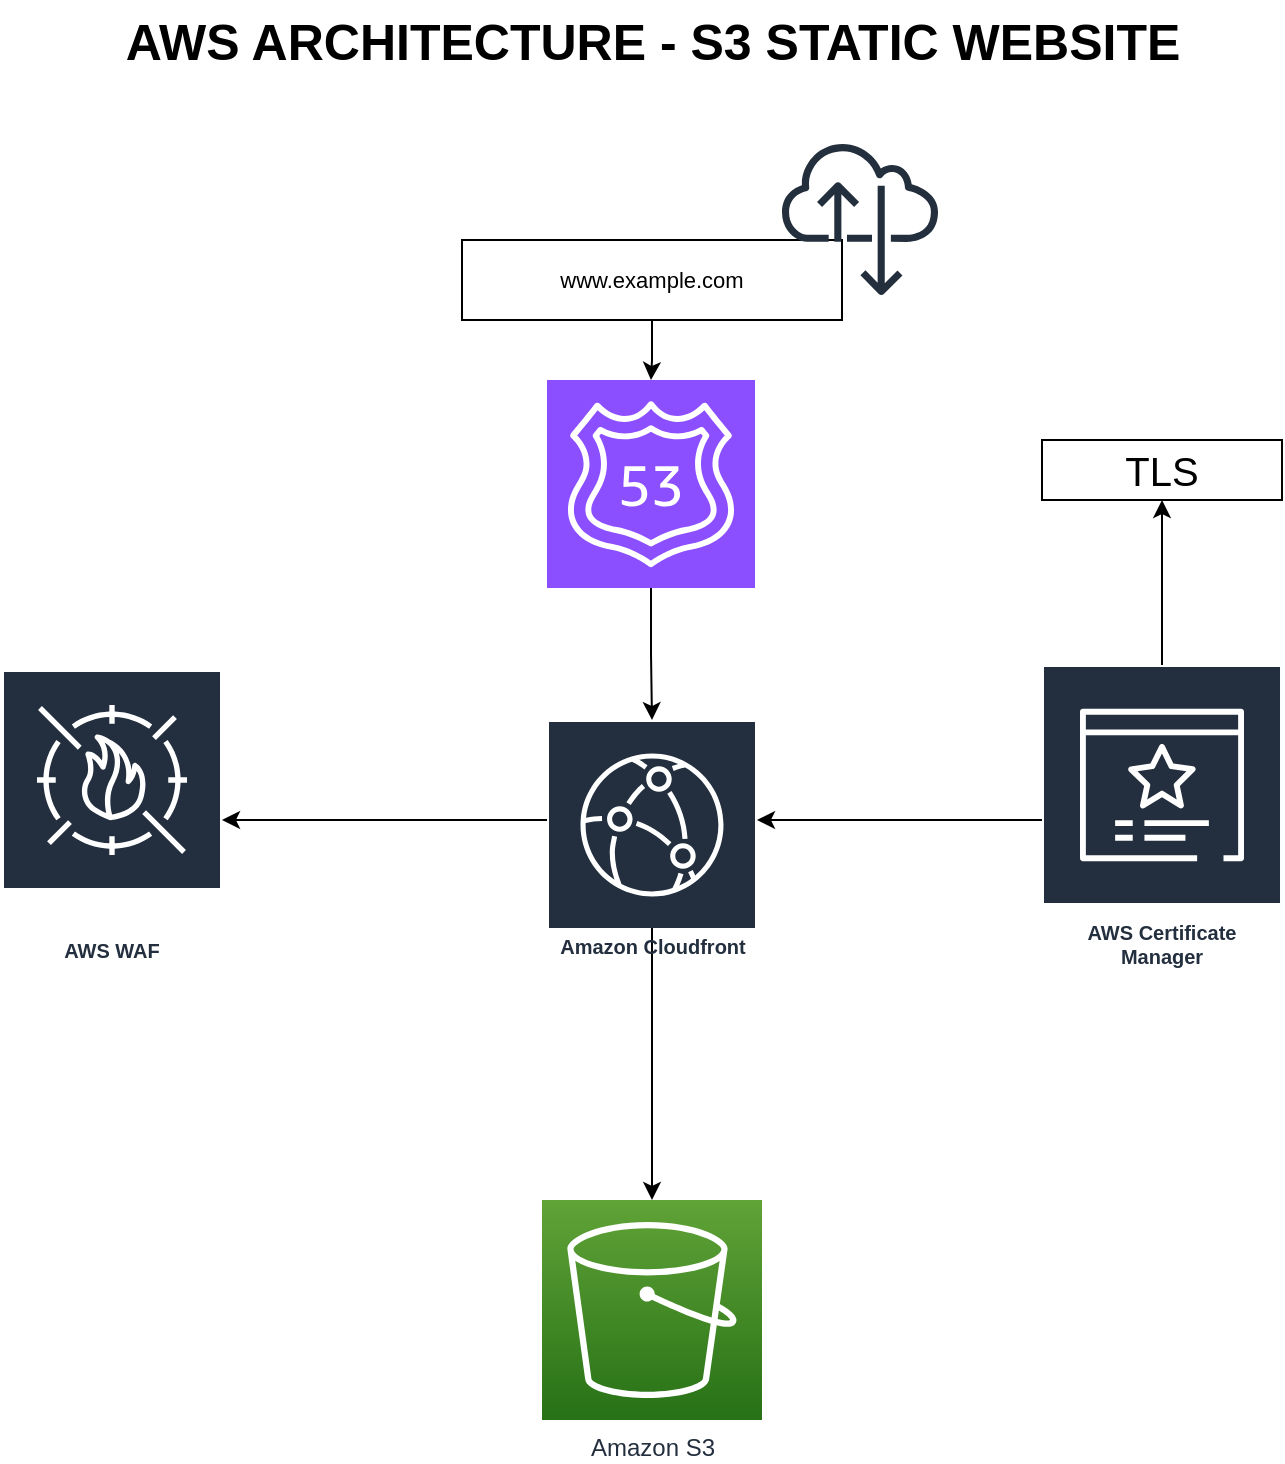 <mxfile version="24.6.4" type="github">
  <diagram id="Ht1M8jgEwFfnCIfOTk4-" name="Page-1">
    <mxGraphModel dx="1500" dy="746" grid="1" gridSize="10" guides="1" tooltips="1" connect="1" arrows="1" fold="1" page="1" pageScale="1" pageWidth="1169" pageHeight="827" math="0" shadow="0">
      <root>
        <mxCell id="0" />
        <mxCell id="1" parent="0" />
        <mxCell id="UEzPUAAOIrF-is8g5C7q-116" value="Amazon S3" style="outlineConnect=0;fontColor=#232F3E;gradientColor=#60A337;gradientDirection=north;fillColor=#277116;strokeColor=#ffffff;dashed=0;verticalLabelPosition=bottom;verticalAlign=top;align=center;html=1;fontSize=12;fontStyle=0;aspect=fixed;shape=mxgraph.aws4.resourceIcon;resIcon=mxgraph.aws4.s3;labelBackgroundColor=#ffffff;" parent="1" vertex="1">
          <mxGeometry x="540" y="620" width="110" height="110" as="geometry" />
        </mxCell>
        <mxCell id="IFOKzZJa2YAapzVexxgv-28" style="edgeStyle=orthogonalEdgeStyle;shape=connector;rounded=0;orthogonalLoop=1;jettySize=auto;html=1;strokeColor=default;align=center;verticalAlign=middle;fontFamily=Helvetica;fontSize=11;fontColor=default;labelBackgroundColor=default;endArrow=classic;" edge="1" parent="1" source="IFOKzZJa2YAapzVexxgv-4" target="IFOKzZJa2YAapzVexxgv-20">
          <mxGeometry relative="1" as="geometry" />
        </mxCell>
        <mxCell id="IFOKzZJa2YAapzVexxgv-4" value="" style="sketch=0;points=[[0,0,0],[0.25,0,0],[0.5,0,0],[0.75,0,0],[1,0,0],[0,1,0],[0.25,1,0],[0.5,1,0],[0.75,1,0],[1,1,0],[0,0.25,0],[0,0.5,0],[0,0.75,0],[1,0.25,0],[1,0.5,0],[1,0.75,0]];outlineConnect=0;fontColor=#232F3E;fillColor=#8C4FFF;strokeColor=#ffffff;dashed=0;verticalLabelPosition=bottom;verticalAlign=top;align=center;html=1;fontSize=12;fontStyle=0;aspect=fixed;shape=mxgraph.aws4.resourceIcon;resIcon=mxgraph.aws4.route_53;" vertex="1" parent="1">
          <mxGeometry x="542.5" y="210" width="104" height="104" as="geometry" />
        </mxCell>
        <mxCell id="IFOKzZJa2YAapzVexxgv-31" style="edgeStyle=orthogonalEdgeStyle;shape=connector;rounded=0;orthogonalLoop=1;jettySize=auto;html=1;strokeColor=default;align=center;verticalAlign=middle;fontFamily=Helvetica;fontSize=11;fontColor=default;labelBackgroundColor=default;endArrow=classic;" edge="1" parent="1" source="IFOKzZJa2YAapzVexxgv-16" target="IFOKzZJa2YAapzVexxgv-20">
          <mxGeometry relative="1" as="geometry" />
        </mxCell>
        <mxCell id="IFOKzZJa2YAapzVexxgv-33" style="edgeStyle=orthogonalEdgeStyle;shape=connector;rounded=0;orthogonalLoop=1;jettySize=auto;html=1;strokeColor=default;align=center;verticalAlign=middle;fontFamily=Helvetica;fontSize=11;fontColor=default;labelBackgroundColor=default;endArrow=classic;" edge="1" parent="1" source="IFOKzZJa2YAapzVexxgv-16" target="IFOKzZJa2YAapzVexxgv-32">
          <mxGeometry relative="1" as="geometry" />
        </mxCell>
        <mxCell id="IFOKzZJa2YAapzVexxgv-16" value="AWS Certificate Manager" style="sketch=0;outlineConnect=0;fontColor=#232F3E;gradientColor=none;strokeColor=#ffffff;fillColor=#232F3E;dashed=0;verticalLabelPosition=middle;verticalAlign=bottom;align=center;html=1;whiteSpace=wrap;fontSize=10;fontStyle=1;spacing=3;shape=mxgraph.aws4.productIcon;prIcon=mxgraph.aws4.certificate_manager_3;" vertex="1" parent="1">
          <mxGeometry x="790" y="352.5" width="120" height="155" as="geometry" />
        </mxCell>
        <mxCell id="IFOKzZJa2YAapzVexxgv-19" value="AWS WAF" style="sketch=0;outlineConnect=0;fontColor=#232F3E;gradientColor=none;strokeColor=#ffffff;fillColor=#232F3E;dashed=0;verticalLabelPosition=middle;verticalAlign=bottom;align=center;html=1;whiteSpace=wrap;fontSize=10;fontStyle=1;spacing=3;shape=mxgraph.aws4.productIcon;prIcon=mxgraph.aws4.waf;" vertex="1" parent="1">
          <mxGeometry x="270" y="355" width="110" height="150" as="geometry" />
        </mxCell>
        <mxCell id="IFOKzZJa2YAapzVexxgv-26" style="edgeStyle=orthogonalEdgeStyle;shape=connector;rounded=0;orthogonalLoop=1;jettySize=auto;html=1;strokeColor=default;align=center;verticalAlign=middle;fontFamily=Helvetica;fontSize=11;fontColor=default;labelBackgroundColor=default;endArrow=classic;" edge="1" parent="1" source="IFOKzZJa2YAapzVexxgv-20" target="UEzPUAAOIrF-is8g5C7q-116">
          <mxGeometry relative="1" as="geometry" />
        </mxCell>
        <mxCell id="IFOKzZJa2YAapzVexxgv-27" style="edgeStyle=orthogonalEdgeStyle;shape=connector;rounded=0;orthogonalLoop=1;jettySize=auto;html=1;strokeColor=default;align=center;verticalAlign=middle;fontFamily=Helvetica;fontSize=11;fontColor=default;labelBackgroundColor=default;endArrow=classic;" edge="1" parent="1" source="IFOKzZJa2YAapzVexxgv-20" target="IFOKzZJa2YAapzVexxgv-19">
          <mxGeometry relative="1" as="geometry" />
        </mxCell>
        <mxCell id="IFOKzZJa2YAapzVexxgv-20" value="Amazon Cloudfront" style="sketch=0;outlineConnect=0;fontColor=#232F3E;gradientColor=none;strokeColor=#ffffff;fillColor=#232F3E;dashed=0;verticalLabelPosition=bottom;verticalAlign=top;align=center;html=1;whiteSpace=wrap;fontSize=10;fontStyle=1;spacing=3;shape=mxgraph.aws4.productIcon;prIcon=mxgraph.aws4.cloudfront;labelPosition=center;" vertex="1" parent="1">
          <mxGeometry x="542.5" y="380" width="105" height="100" as="geometry" />
        </mxCell>
        <mxCell id="IFOKzZJa2YAapzVexxgv-32" value="&lt;font style=&quot;font-size: 20px;&quot;&gt;TLS&lt;/font&gt;" style="rounded=0;whiteSpace=wrap;html=1;fontFamily=Helvetica;fontSize=11;fontColor=default;labelBackgroundColor=default;" vertex="1" parent="1">
          <mxGeometry x="790" y="240" width="120" height="30" as="geometry" />
        </mxCell>
        <mxCell id="IFOKzZJa2YAapzVexxgv-34" value="www.example.com" style="rounded=0;whiteSpace=wrap;html=1;fontFamily=Helvetica;fontSize=11;fontColor=default;labelBackgroundColor=default;" vertex="1" parent="1">
          <mxGeometry x="500" y="140" width="190" height="40" as="geometry" />
        </mxCell>
        <mxCell id="IFOKzZJa2YAapzVexxgv-35" style="edgeStyle=orthogonalEdgeStyle;shape=connector;rounded=0;orthogonalLoop=1;jettySize=auto;html=1;entryX=0.5;entryY=0;entryDx=0;entryDy=0;entryPerimeter=0;strokeColor=default;align=center;verticalAlign=middle;fontFamily=Helvetica;fontSize=11;fontColor=default;labelBackgroundColor=default;endArrow=classic;" edge="1" parent="1" source="IFOKzZJa2YAapzVexxgv-34" target="IFOKzZJa2YAapzVexxgv-4">
          <mxGeometry relative="1" as="geometry" />
        </mxCell>
        <mxCell id="IFOKzZJa2YAapzVexxgv-36" value="&lt;font style=&quot;font-size: 25px;&quot;&gt;&lt;b&gt;AWS ARCHITECTURE - S3 STATIC WEBSITE&lt;/b&gt;&lt;/font&gt;" style="text;html=1;align=center;verticalAlign=middle;resizable=0;points=[];autosize=1;strokeColor=none;fillColor=none;fontFamily=Helvetica;fontSize=11;fontColor=default;labelBackgroundColor=default;" vertex="1" parent="1">
          <mxGeometry x="319.5" y="20" width="550" height="40" as="geometry" />
        </mxCell>
        <mxCell id="IFOKzZJa2YAapzVexxgv-42" value="" style="sketch=0;outlineConnect=0;fontColor=#232F3E;gradientColor=none;fillColor=#232F3D;strokeColor=none;dashed=0;verticalLabelPosition=bottom;verticalAlign=top;align=center;html=1;fontSize=12;fontStyle=0;aspect=fixed;pointerEvents=1;shape=mxgraph.aws4.internet_alt22;fontFamily=Helvetica;labelBackgroundColor=default;" vertex="1" parent="1">
          <mxGeometry x="660" y="90" width="78" height="78" as="geometry" />
        </mxCell>
      </root>
    </mxGraphModel>
  </diagram>
</mxfile>
